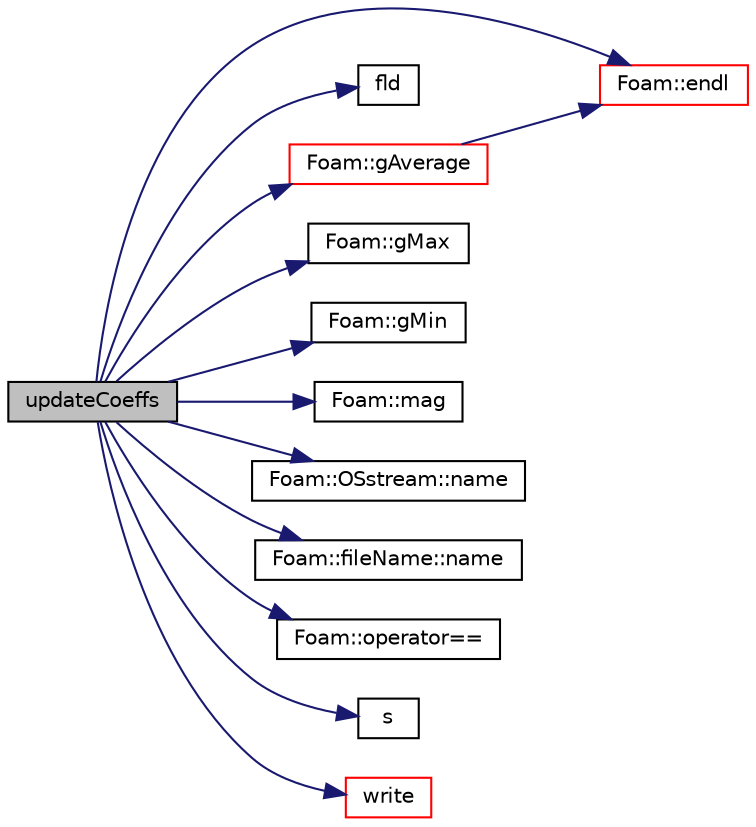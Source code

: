 digraph "updateCoeffs"
{
  bgcolor="transparent";
  edge [fontname="Helvetica",fontsize="10",labelfontname="Helvetica",labelfontsize="10"];
  node [fontname="Helvetica",fontsize="10",shape=record];
  rankdir="LR";
  Node735 [label="updateCoeffs",height=0.2,width=0.4,color="black", fillcolor="grey75", style="filled", fontcolor="black"];
  Node735 -> Node736 [color="midnightblue",fontsize="10",style="solid",fontname="Helvetica"];
  Node736 [label="Foam::endl",height=0.2,width=0.4,color="red",URL="$a21851.html#a2db8fe02a0d3909e9351bb4275b23ce4",tooltip="Add newline and flush stream. "];
  Node735 -> Node738 [color="midnightblue",fontsize="10",style="solid",fontname="Helvetica"];
  Node738 [label="fld",height=0.2,width=0.4,color="black",URL="$a19337.html#a378472d1f8b33eeefbda63a947476c8c"];
  Node735 -> Node739 [color="midnightblue",fontsize="10",style="solid",fontname="Helvetica"];
  Node739 [label="Foam::gAverage",height=0.2,width=0.4,color="red",URL="$a21851.html#ab45e56189711a2e5cdd381a0e2b6cc5c"];
  Node739 -> Node736 [color="midnightblue",fontsize="10",style="solid",fontname="Helvetica"];
  Node735 -> Node759 [color="midnightblue",fontsize="10",style="solid",fontname="Helvetica"];
  Node759 [label="Foam::gMax",height=0.2,width=0.4,color="black",URL="$a21851.html#ae8d631fb8e841947408bb711abfb1e67"];
  Node735 -> Node760 [color="midnightblue",fontsize="10",style="solid",fontname="Helvetica"];
  Node760 [label="Foam::gMin",height=0.2,width=0.4,color="black",URL="$a21851.html#aca330ee6cfe7d602300dbc5905f8c9f6"];
  Node735 -> Node761 [color="midnightblue",fontsize="10",style="solid",fontname="Helvetica"];
  Node761 [label="Foam::mag",height=0.2,width=0.4,color="black",URL="$a21851.html#a929da2a3fdcf3dacbbe0487d3a330dae"];
  Node735 -> Node762 [color="midnightblue",fontsize="10",style="solid",fontname="Helvetica"];
  Node762 [label="Foam::OSstream::name",height=0.2,width=0.4,color="black",URL="$a27397.html#a41b2d01e5fd6e1bc71a895d8b8a86308",tooltip="Return the name of the stream. "];
  Node735 -> Node763 [color="midnightblue",fontsize="10",style="solid",fontname="Helvetica"];
  Node763 [label="Foam::fileName::name",height=0.2,width=0.4,color="black",URL="$a29541.html#a433b30fb3a93b9b4d07204699a319ca5",tooltip="Return file name (part beyond last /) "];
  Node735 -> Node764 [color="midnightblue",fontsize="10",style="solid",fontname="Helvetica"];
  Node764 [label="Foam::operator==",height=0.2,width=0.4,color="black",URL="$a21851.html#a28a45d2e3cca6152b024de57575abbf1"];
  Node735 -> Node765 [color="midnightblue",fontsize="10",style="solid",fontname="Helvetica"];
  Node765 [label="s",height=0.2,width=0.4,color="black",URL="$a19343.html#abb9c4233033fad2ad0206cd4adad3b9f"];
  Node735 -> Node766 [color="midnightblue",fontsize="10",style="solid",fontname="Helvetica"];
  Node766 [label="write",height=0.2,width=0.4,color="red",URL="$a24541.html#a293fdfec8bdfbd5c3913ab4c9f3454ff",tooltip="Write. "];
}
